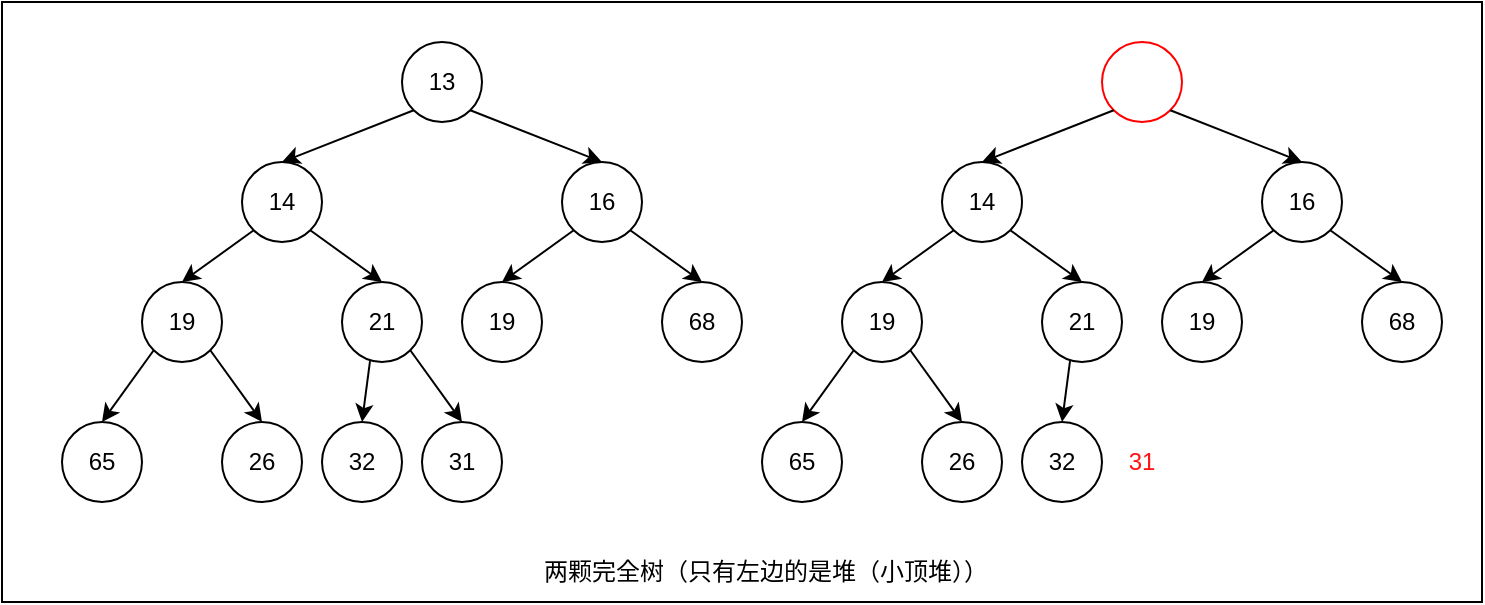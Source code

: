 <mxfile version="20.8.23" type="device"><diagram name="第 1 页" id="7sY6tHX9zzgnkYyoVr7b"><mxGraphModel dx="875" dy="516" grid="1" gridSize="10" guides="1" tooltips="1" connect="1" arrows="1" fold="1" page="1" pageScale="1" pageWidth="827" pageHeight="1169" math="0" shadow="0"><root><mxCell id="0"/><mxCell id="1" parent="0"/><mxCell id="XBVQCC2M_ZoCRX-VeNXW-62" value="" style="rounded=0;whiteSpace=wrap;html=1;strokeColor=#000000;fontColor=#000000;" parent="1" vertex="1"><mxGeometry x="70" y="80" width="740" height="300" as="geometry"/></mxCell><mxCell id="XBVQCC2M_ZoCRX-VeNXW-1" value="13" style="ellipse;whiteSpace=wrap;html=1;aspect=fixed;" parent="1" vertex="1"><mxGeometry x="270" y="100" width="40" height="40" as="geometry"/></mxCell><mxCell id="XBVQCC2M_ZoCRX-VeNXW-2" value="14" style="ellipse;whiteSpace=wrap;html=1;aspect=fixed;" parent="1" vertex="1"><mxGeometry x="190" y="160" width="40" height="40" as="geometry"/></mxCell><mxCell id="XBVQCC2M_ZoCRX-VeNXW-3" value="16" style="ellipse;whiteSpace=wrap;html=1;aspect=fixed;" parent="1" vertex="1"><mxGeometry x="350" y="160" width="40" height="40" as="geometry"/></mxCell><mxCell id="XBVQCC2M_ZoCRX-VeNXW-4" value="19" style="ellipse;whiteSpace=wrap;html=1;aspect=fixed;" parent="1" vertex="1"><mxGeometry x="140" y="220" width="40" height="40" as="geometry"/></mxCell><mxCell id="XBVQCC2M_ZoCRX-VeNXW-5" value="68" style="ellipse;whiteSpace=wrap;html=1;aspect=fixed;" parent="1" vertex="1"><mxGeometry x="400" y="220" width="40" height="40" as="geometry"/></mxCell><mxCell id="XBVQCC2M_ZoCRX-VeNXW-6" value="19" style="ellipse;whiteSpace=wrap;html=1;aspect=fixed;" parent="1" vertex="1"><mxGeometry x="300" y="220" width="40" height="40" as="geometry"/></mxCell><mxCell id="XBVQCC2M_ZoCRX-VeNXW-7" value="21" style="ellipse;whiteSpace=wrap;html=1;aspect=fixed;" parent="1" vertex="1"><mxGeometry x="240" y="220" width="40" height="40" as="geometry"/></mxCell><mxCell id="XBVQCC2M_ZoCRX-VeNXW-8" value="65" style="ellipse;whiteSpace=wrap;html=1;aspect=fixed;" parent="1" vertex="1"><mxGeometry x="100" y="290" width="40" height="40" as="geometry"/></mxCell><mxCell id="XBVQCC2M_ZoCRX-VeNXW-10" value="32" style="ellipse;whiteSpace=wrap;html=1;aspect=fixed;" parent="1" vertex="1"><mxGeometry x="230" y="290" width="40" height="40" as="geometry"/></mxCell><mxCell id="XBVQCC2M_ZoCRX-VeNXW-11" value="26" style="ellipse;whiteSpace=wrap;html=1;aspect=fixed;" parent="1" vertex="1"><mxGeometry x="180" y="290" width="40" height="40" as="geometry"/></mxCell><mxCell id="XBVQCC2M_ZoCRX-VeNXW-12" value="" style="endArrow=classic;html=1;rounded=0;entryX=0.5;entryY=0;entryDx=0;entryDy=0;exitX=0;exitY=1;exitDx=0;exitDy=0;" parent="1" source="XBVQCC2M_ZoCRX-VeNXW-1" target="XBVQCC2M_ZoCRX-VeNXW-2" edge="1"><mxGeometry width="50" height="50" relative="1" as="geometry"><mxPoint x="270" y="160" as="sourcePoint"/><mxPoint x="380" y="250" as="targetPoint"/></mxGeometry></mxCell><mxCell id="XBVQCC2M_ZoCRX-VeNXW-13" value="" style="endArrow=classic;html=1;rounded=0;entryX=0.5;entryY=0;entryDx=0;entryDy=0;exitX=1;exitY=1;exitDx=0;exitDy=0;" parent="1" source="XBVQCC2M_ZoCRX-VeNXW-1" target="XBVQCC2M_ZoCRX-VeNXW-3" edge="1"><mxGeometry width="50" height="50" relative="1" as="geometry"><mxPoint x="360" y="120" as="sourcePoint"/><mxPoint x="234" y="176" as="targetPoint"/></mxGeometry></mxCell><mxCell id="XBVQCC2M_ZoCRX-VeNXW-14" value="" style="endArrow=classic;html=1;rounded=0;entryX=0.5;entryY=0;entryDx=0;entryDy=0;exitX=0;exitY=1;exitDx=0;exitDy=0;" parent="1" source="XBVQCC2M_ZoCRX-VeNXW-2" target="XBVQCC2M_ZoCRX-VeNXW-4" edge="1"><mxGeometry width="50" height="50" relative="1" as="geometry"><mxPoint x="286" y="144" as="sourcePoint"/><mxPoint x="234" y="176" as="targetPoint"/></mxGeometry></mxCell><mxCell id="XBVQCC2M_ZoCRX-VeNXW-15" value="" style="endArrow=classic;html=1;rounded=0;entryX=0.5;entryY=0;entryDx=0;entryDy=0;exitX=1;exitY=1;exitDx=0;exitDy=0;" parent="1" source="XBVQCC2M_ZoCRX-VeNXW-2" target="XBVQCC2M_ZoCRX-VeNXW-7" edge="1"><mxGeometry width="50" height="50" relative="1" as="geometry"><mxPoint x="206" y="204" as="sourcePoint"/><mxPoint x="184" y="236" as="targetPoint"/></mxGeometry></mxCell><mxCell id="XBVQCC2M_ZoCRX-VeNXW-16" value="" style="endArrow=classic;html=1;rounded=0;entryX=0.5;entryY=0;entryDx=0;entryDy=0;exitX=0;exitY=1;exitDx=0;exitDy=0;" parent="1" source="XBVQCC2M_ZoCRX-VeNXW-4" target="XBVQCC2M_ZoCRX-VeNXW-8" edge="1"><mxGeometry width="50" height="50" relative="1" as="geometry"><mxPoint x="206" y="204" as="sourcePoint"/><mxPoint x="184" y="236" as="targetPoint"/></mxGeometry></mxCell><mxCell id="XBVQCC2M_ZoCRX-VeNXW-17" value="" style="endArrow=classic;html=1;rounded=0;entryX=0.5;entryY=0;entryDx=0;entryDy=0;exitX=1;exitY=1;exitDx=0;exitDy=0;" parent="1" source="XBVQCC2M_ZoCRX-VeNXW-4" target="XBVQCC2M_ZoCRX-VeNXW-11" edge="1"><mxGeometry width="50" height="50" relative="1" as="geometry"><mxPoint x="156" y="264" as="sourcePoint"/><mxPoint x="130" y="300" as="targetPoint"/></mxGeometry></mxCell><mxCell id="XBVQCC2M_ZoCRX-VeNXW-18" value="" style="endArrow=classic;html=1;rounded=0;entryX=0.5;entryY=0;entryDx=0;entryDy=0;exitX=0.35;exitY=0.988;exitDx=0;exitDy=0;exitPerimeter=0;" parent="1" source="XBVQCC2M_ZoCRX-VeNXW-7" target="XBVQCC2M_ZoCRX-VeNXW-10" edge="1"><mxGeometry width="50" height="50" relative="1" as="geometry"><mxPoint x="184" y="264" as="sourcePoint"/><mxPoint x="210" y="300" as="targetPoint"/></mxGeometry></mxCell><mxCell id="XBVQCC2M_ZoCRX-VeNXW-19" value="" style="endArrow=classic;html=1;rounded=0;entryX=0.5;entryY=0;entryDx=0;entryDy=0;exitX=0;exitY=1;exitDx=0;exitDy=0;" parent="1" source="XBVQCC2M_ZoCRX-VeNXW-3" target="XBVQCC2M_ZoCRX-VeNXW-6" edge="1"><mxGeometry width="50" height="50" relative="1" as="geometry"><mxPoint x="264" y="270" as="sourcePoint"/><mxPoint x="260" y="300" as="targetPoint"/></mxGeometry></mxCell><mxCell id="XBVQCC2M_ZoCRX-VeNXW-20" value="" style="endArrow=classic;html=1;rounded=0;entryX=0.5;entryY=0;entryDx=0;entryDy=0;exitX=1;exitY=1;exitDx=0;exitDy=0;" parent="1" source="XBVQCC2M_ZoCRX-VeNXW-3" target="XBVQCC2M_ZoCRX-VeNXW-5" edge="1"><mxGeometry width="50" height="50" relative="1" as="geometry"><mxPoint x="366" y="204" as="sourcePoint"/><mxPoint x="330" y="230" as="targetPoint"/></mxGeometry></mxCell><mxCell id="XBVQCC2M_ZoCRX-VeNXW-65" value="两颗完全树（只有左边的是堆（小顶堆））" style="text;html=1;strokeColor=none;fillColor=none;align=center;verticalAlign=middle;whiteSpace=wrap;rounded=0;fontColor=#000000;" parent="1" vertex="1"><mxGeometry x="317" y="350" width="270" height="30" as="geometry"/></mxCell><mxCell id="FdugdGr2JyjMPwXNUD-X-1" value="31" style="ellipse;whiteSpace=wrap;html=1;aspect=fixed;" vertex="1" parent="1"><mxGeometry x="280" y="290" width="40" height="40" as="geometry"/></mxCell><mxCell id="FdugdGr2JyjMPwXNUD-X-2" value="" style="endArrow=classic;html=1;rounded=0;entryX=0.5;entryY=0;entryDx=0;entryDy=0;exitX=1;exitY=1;exitDx=0;exitDy=0;" edge="1" parent="1" source="XBVQCC2M_ZoCRX-VeNXW-7" target="FdugdGr2JyjMPwXNUD-X-1"><mxGeometry width="50" height="50" relative="1" as="geometry"><mxPoint x="264" y="270" as="sourcePoint"/><mxPoint x="260" y="300" as="targetPoint"/></mxGeometry></mxCell><mxCell id="FdugdGr2JyjMPwXNUD-X-3" value="" style="ellipse;whiteSpace=wrap;html=1;aspect=fixed;strokeColor=#FF0000;" vertex="1" parent="1"><mxGeometry x="620" y="100" width="40" height="40" as="geometry"/></mxCell><mxCell id="FdugdGr2JyjMPwXNUD-X-4" value="14" style="ellipse;whiteSpace=wrap;html=1;aspect=fixed;" vertex="1" parent="1"><mxGeometry x="540" y="160" width="40" height="40" as="geometry"/></mxCell><mxCell id="FdugdGr2JyjMPwXNUD-X-5" value="16" style="ellipse;whiteSpace=wrap;html=1;aspect=fixed;" vertex="1" parent="1"><mxGeometry x="700" y="160" width="40" height="40" as="geometry"/></mxCell><mxCell id="FdugdGr2JyjMPwXNUD-X-6" value="19" style="ellipse;whiteSpace=wrap;html=1;aspect=fixed;" vertex="1" parent="1"><mxGeometry x="490" y="220" width="40" height="40" as="geometry"/></mxCell><mxCell id="FdugdGr2JyjMPwXNUD-X-7" value="68" style="ellipse;whiteSpace=wrap;html=1;aspect=fixed;" vertex="1" parent="1"><mxGeometry x="750" y="220" width="40" height="40" as="geometry"/></mxCell><mxCell id="FdugdGr2JyjMPwXNUD-X-8" value="19" style="ellipse;whiteSpace=wrap;html=1;aspect=fixed;" vertex="1" parent="1"><mxGeometry x="650" y="220" width="40" height="40" as="geometry"/></mxCell><mxCell id="FdugdGr2JyjMPwXNUD-X-9" value="21" style="ellipse;whiteSpace=wrap;html=1;aspect=fixed;" vertex="1" parent="1"><mxGeometry x="590" y="220" width="40" height="40" as="geometry"/></mxCell><mxCell id="FdugdGr2JyjMPwXNUD-X-10" value="65" style="ellipse;whiteSpace=wrap;html=1;aspect=fixed;" vertex="1" parent="1"><mxGeometry x="450" y="290" width="40" height="40" as="geometry"/></mxCell><mxCell id="FdugdGr2JyjMPwXNUD-X-11" value="32" style="ellipse;whiteSpace=wrap;html=1;aspect=fixed;" vertex="1" parent="1"><mxGeometry x="580" y="290" width="40" height="40" as="geometry"/></mxCell><mxCell id="FdugdGr2JyjMPwXNUD-X-12" value="26" style="ellipse;whiteSpace=wrap;html=1;aspect=fixed;" vertex="1" parent="1"><mxGeometry x="530" y="290" width="40" height="40" as="geometry"/></mxCell><mxCell id="FdugdGr2JyjMPwXNUD-X-13" value="" style="endArrow=classic;html=1;rounded=0;entryX=0.5;entryY=0;entryDx=0;entryDy=0;exitX=0;exitY=1;exitDx=0;exitDy=0;" edge="1" parent="1" source="FdugdGr2JyjMPwXNUD-X-3" target="FdugdGr2JyjMPwXNUD-X-4"><mxGeometry width="50" height="50" relative="1" as="geometry"><mxPoint x="620" y="160" as="sourcePoint"/><mxPoint x="730" y="250" as="targetPoint"/></mxGeometry></mxCell><mxCell id="FdugdGr2JyjMPwXNUD-X-14" value="" style="endArrow=classic;html=1;rounded=0;entryX=0.5;entryY=0;entryDx=0;entryDy=0;exitX=1;exitY=1;exitDx=0;exitDy=0;" edge="1" parent="1" source="FdugdGr2JyjMPwXNUD-X-3" target="FdugdGr2JyjMPwXNUD-X-5"><mxGeometry width="50" height="50" relative="1" as="geometry"><mxPoint x="710" y="120" as="sourcePoint"/><mxPoint x="584" y="176" as="targetPoint"/></mxGeometry></mxCell><mxCell id="FdugdGr2JyjMPwXNUD-X-15" value="" style="endArrow=classic;html=1;rounded=0;entryX=0.5;entryY=0;entryDx=0;entryDy=0;exitX=0;exitY=1;exitDx=0;exitDy=0;" edge="1" parent="1" source="FdugdGr2JyjMPwXNUD-X-4" target="FdugdGr2JyjMPwXNUD-X-6"><mxGeometry width="50" height="50" relative="1" as="geometry"><mxPoint x="636" y="144" as="sourcePoint"/><mxPoint x="584" y="176" as="targetPoint"/></mxGeometry></mxCell><mxCell id="FdugdGr2JyjMPwXNUD-X-16" value="" style="endArrow=classic;html=1;rounded=0;entryX=0.5;entryY=0;entryDx=0;entryDy=0;exitX=1;exitY=1;exitDx=0;exitDy=0;" edge="1" parent="1" source="FdugdGr2JyjMPwXNUD-X-4" target="FdugdGr2JyjMPwXNUD-X-9"><mxGeometry width="50" height="50" relative="1" as="geometry"><mxPoint x="556" y="204" as="sourcePoint"/><mxPoint x="534" y="236" as="targetPoint"/></mxGeometry></mxCell><mxCell id="FdugdGr2JyjMPwXNUD-X-17" value="" style="endArrow=classic;html=1;rounded=0;entryX=0.5;entryY=0;entryDx=0;entryDy=0;exitX=0;exitY=1;exitDx=0;exitDy=0;" edge="1" parent="1" source="FdugdGr2JyjMPwXNUD-X-6" target="FdugdGr2JyjMPwXNUD-X-10"><mxGeometry width="50" height="50" relative="1" as="geometry"><mxPoint x="556" y="204" as="sourcePoint"/><mxPoint x="534" y="236" as="targetPoint"/></mxGeometry></mxCell><mxCell id="FdugdGr2JyjMPwXNUD-X-18" value="" style="endArrow=classic;html=1;rounded=0;entryX=0.5;entryY=0;entryDx=0;entryDy=0;exitX=1;exitY=1;exitDx=0;exitDy=0;" edge="1" parent="1" source="FdugdGr2JyjMPwXNUD-X-6" target="FdugdGr2JyjMPwXNUD-X-12"><mxGeometry width="50" height="50" relative="1" as="geometry"><mxPoint x="506" y="264" as="sourcePoint"/><mxPoint x="480" y="300" as="targetPoint"/></mxGeometry></mxCell><mxCell id="FdugdGr2JyjMPwXNUD-X-19" value="" style="endArrow=classic;html=1;rounded=0;entryX=0.5;entryY=0;entryDx=0;entryDy=0;exitX=0.35;exitY=0.988;exitDx=0;exitDy=0;exitPerimeter=0;" edge="1" parent="1" source="FdugdGr2JyjMPwXNUD-X-9" target="FdugdGr2JyjMPwXNUD-X-11"><mxGeometry width="50" height="50" relative="1" as="geometry"><mxPoint x="534" y="264" as="sourcePoint"/><mxPoint x="560" y="300" as="targetPoint"/></mxGeometry></mxCell><mxCell id="FdugdGr2JyjMPwXNUD-X-20" value="" style="endArrow=classic;html=1;rounded=0;entryX=0.5;entryY=0;entryDx=0;entryDy=0;exitX=0;exitY=1;exitDx=0;exitDy=0;" edge="1" parent="1" source="FdugdGr2JyjMPwXNUD-X-5" target="FdugdGr2JyjMPwXNUD-X-8"><mxGeometry width="50" height="50" relative="1" as="geometry"><mxPoint x="614" y="270" as="sourcePoint"/><mxPoint x="610" y="300" as="targetPoint"/></mxGeometry></mxCell><mxCell id="FdugdGr2JyjMPwXNUD-X-21" value="" style="endArrow=classic;html=1;rounded=0;entryX=0.5;entryY=0;entryDx=0;entryDy=0;exitX=1;exitY=1;exitDx=0;exitDy=0;" edge="1" parent="1" source="FdugdGr2JyjMPwXNUD-X-5" target="FdugdGr2JyjMPwXNUD-X-7"><mxGeometry width="50" height="50" relative="1" as="geometry"><mxPoint x="716" y="204" as="sourcePoint"/><mxPoint x="680" y="230" as="targetPoint"/></mxGeometry></mxCell><mxCell id="FdugdGr2JyjMPwXNUD-X-24" value="&lt;font color=&quot;#ff1212&quot;&gt;31&lt;/font&gt;" style="text;html=1;strokeColor=none;fillColor=none;align=center;verticalAlign=middle;whiteSpace=wrap;rounded=0;" vertex="1" parent="1"><mxGeometry x="620" y="295" width="40" height="30" as="geometry"/></mxCell></root></mxGraphModel></diagram></mxfile>